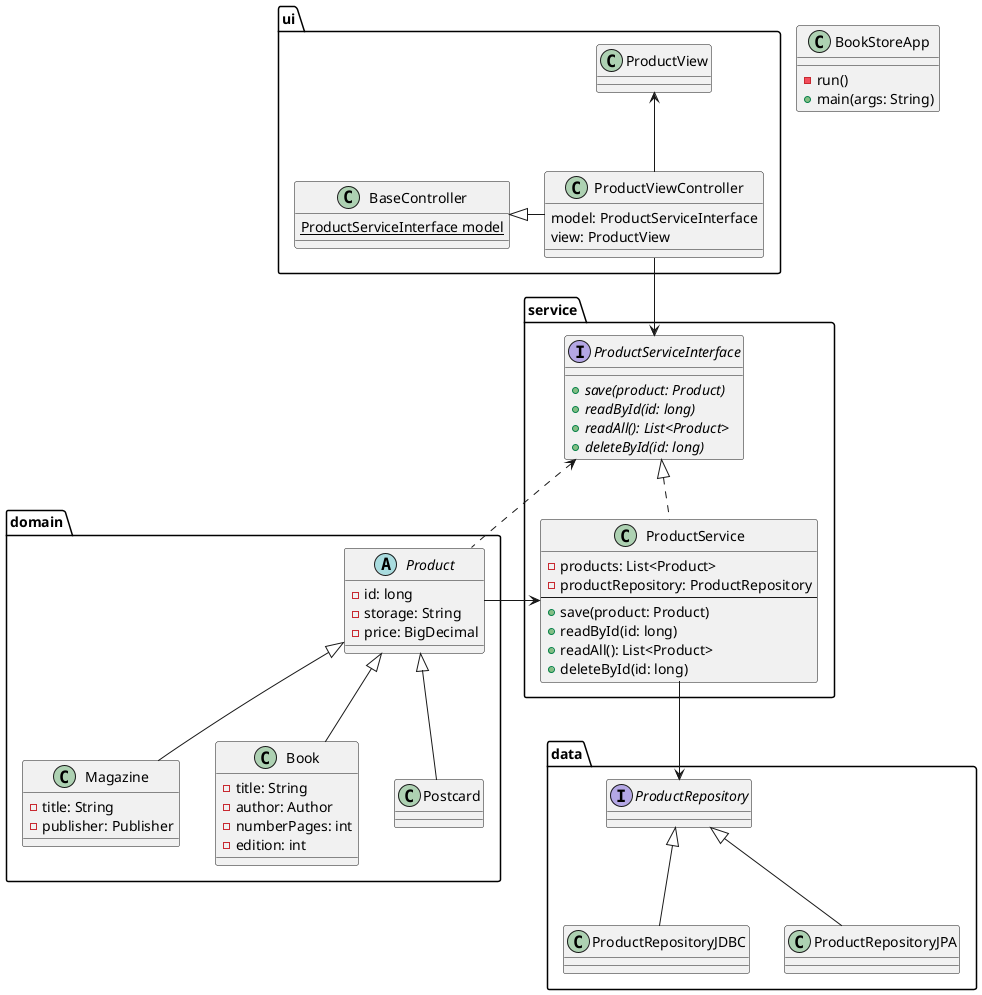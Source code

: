 @startuml
'https://plantuml.com/class-diagram

set separator ::
class BookStoreApp {
    - run()
    + main(args: String)
}


abstract class domain::Product {
    - id: long
    - storage: String
    - price: BigDecimal
}

class domain::Magazine {
    - title: String
    - publisher: Publisher
}

class domain::Book {
    - title: String
    - author: Author
    - numberPages: int
    - edition: int

}

class domain::Postcard {

}

Product <|-- Book
Product <|-- Magazine
Product <|-- Postcard

interface service::ProductServiceInterface {
    {abstract}+ save(product: Product)
    {abstract}+ readById(id: long)
    {abstract}+ readAll(): List<Product>
    {abstract}+ deleteById(id: long)
}

class service::ProductService {
    - products: List<Product>
    - productRepository: ProductRepository
    ---
    + save(product: Product)
    + readById(id: long)
    + readAll(): List<Product>
    + deleteById(id: long)
}

ProductServiceInterface <|.. ProductService
ProductServiceInterface <.. Product
ProductService <- Product

class ui::BaseController {
    {static} ProductServiceInterface model
}



class ui::ProductViewController {
    model: ProductServiceInterface
    view: ProductView
}
class ui::ProductView

BaseController <|- ProductViewController
ProductView <-- ProductViewController
ProductViewController --> ProductServiceInterface

interface data::ProductRepository

class data::ProductRepositoryJDBC
class data::ProductRepositoryJPA

ProductService --> ProductRepository

ProductRepository <|-- ProductRepositoryJDBC
ProductRepository <|-- ProductRepositoryJPA

@enduml